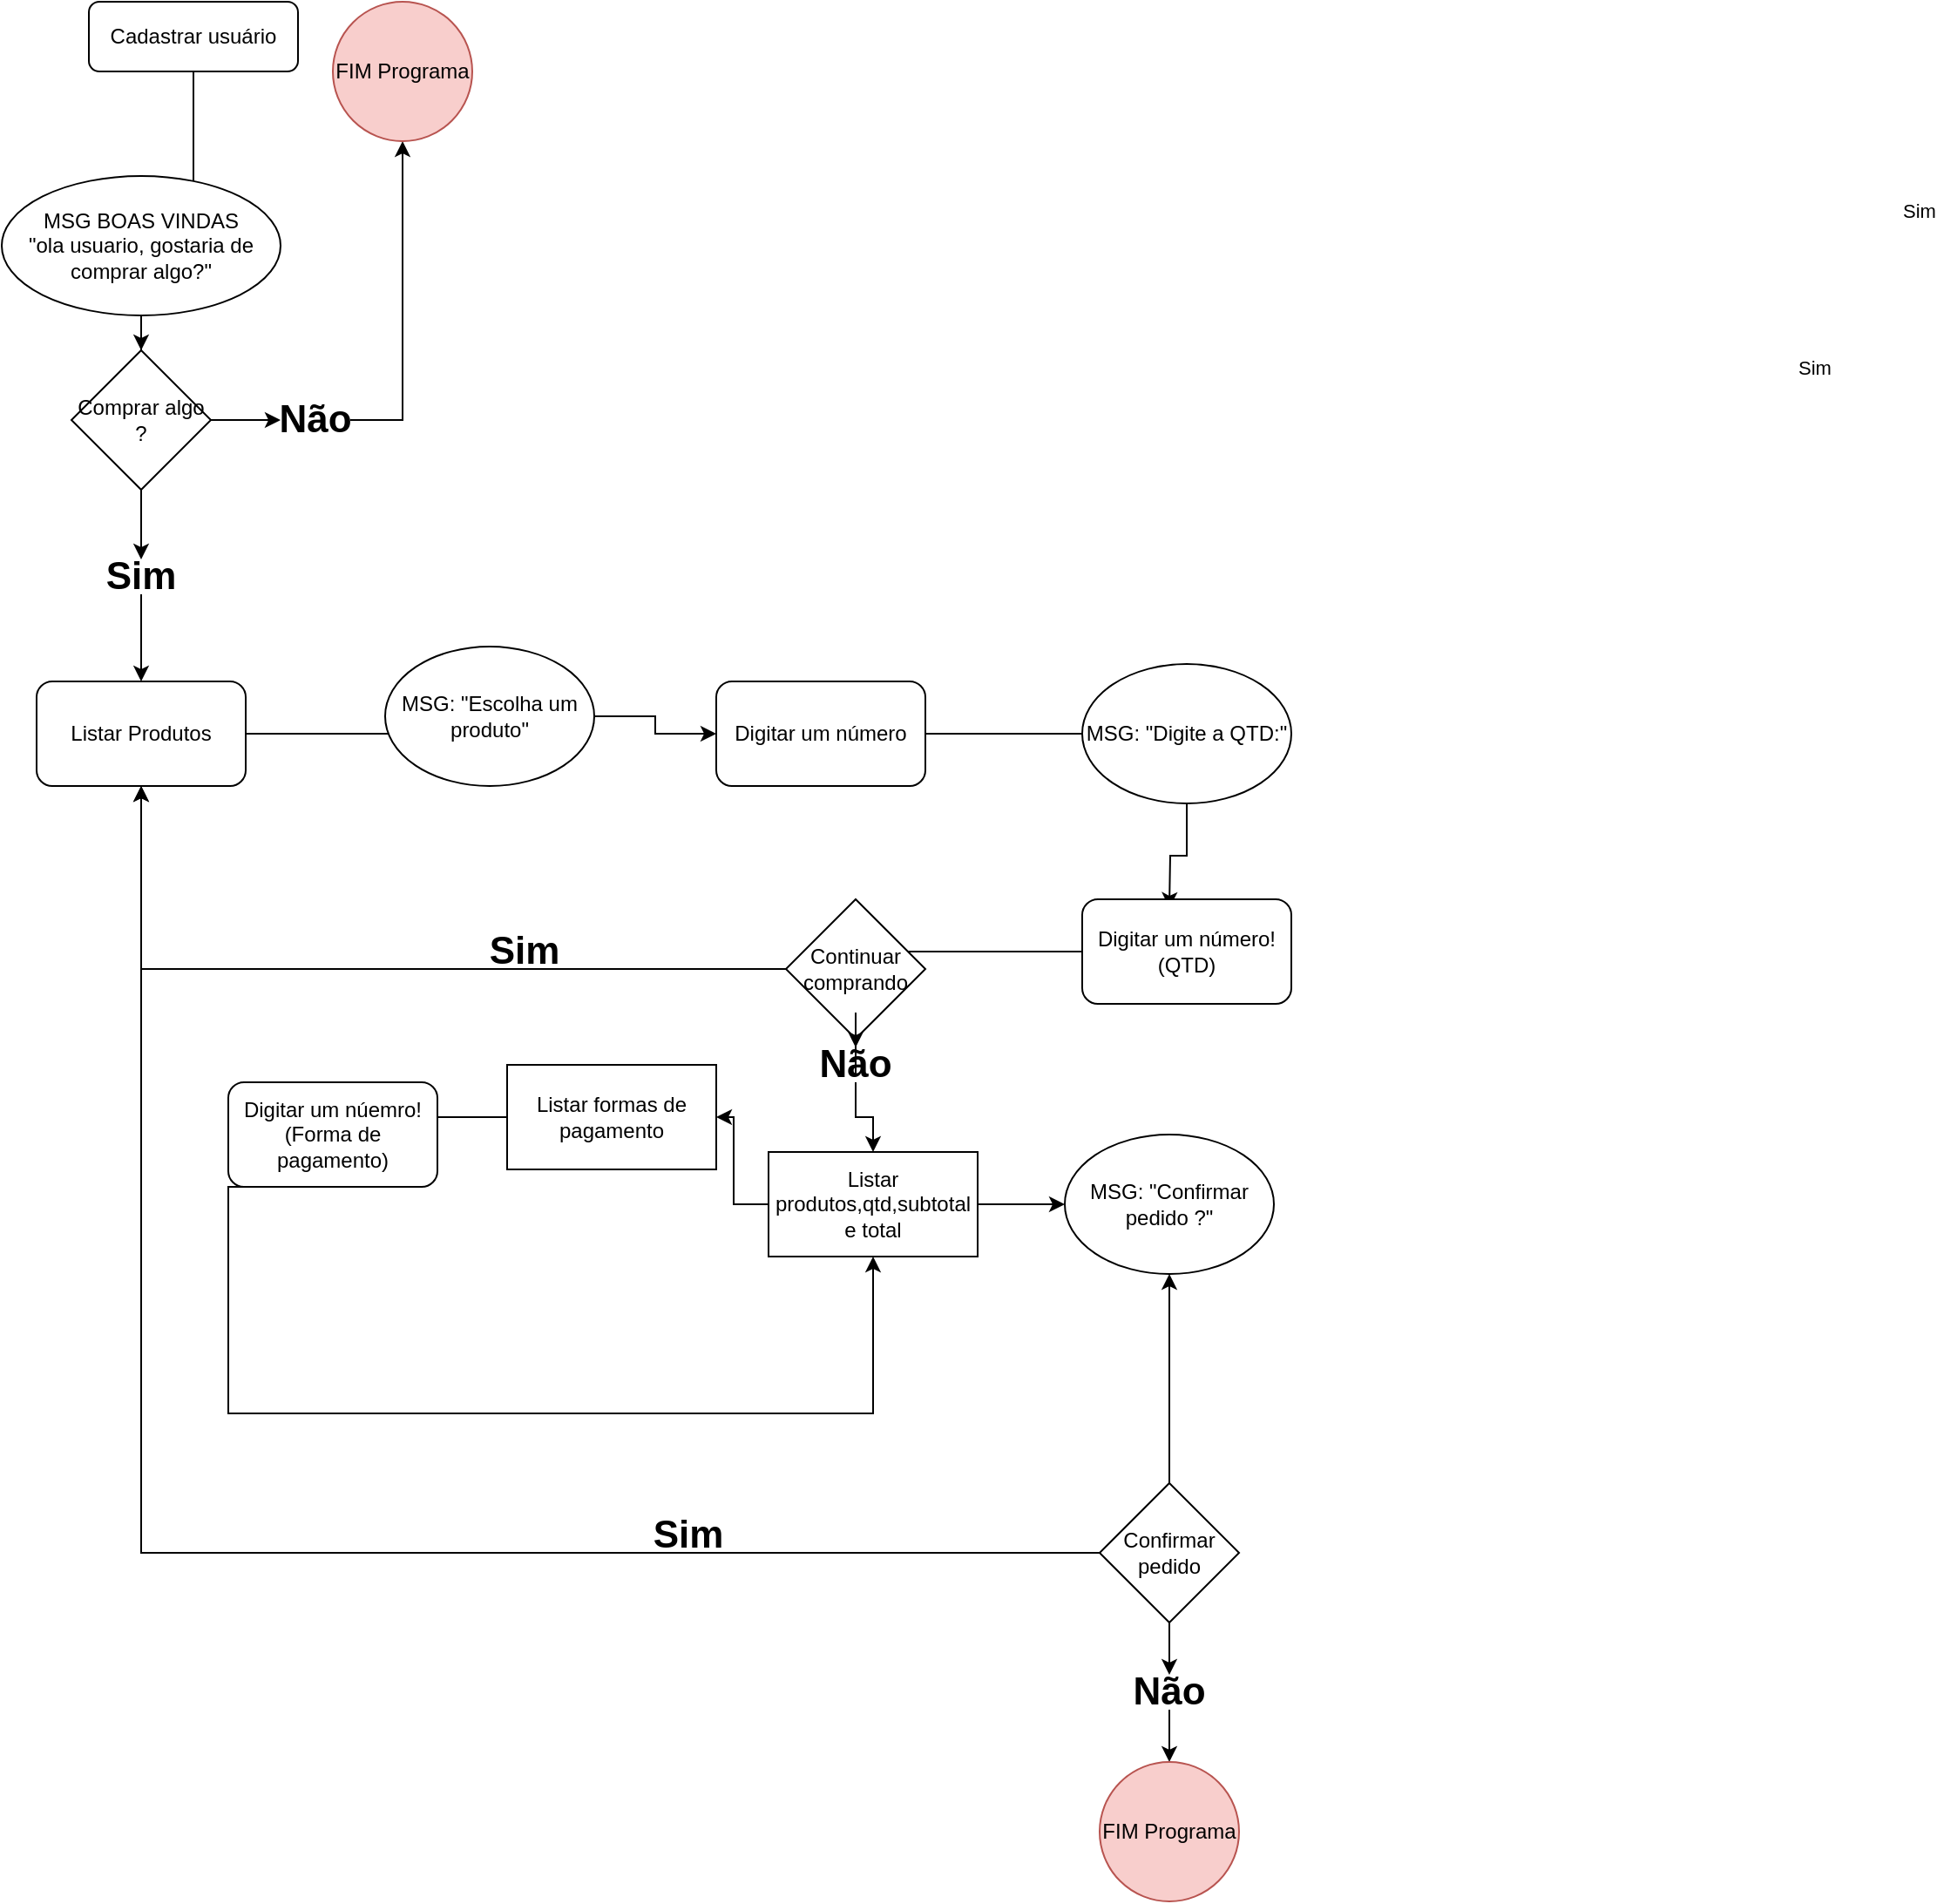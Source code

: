 <mxfile version="13.7.9" type="github">
  <diagram id="C5RBs43oDa-KdzZeNtuy" name="Page-1">
    <mxGraphModel dx="868" dy="450" grid="1" gridSize="10" guides="1" tooltips="1" connect="1" arrows="1" fold="1" page="1" pageScale="1" pageWidth="827" pageHeight="1169" math="0" shadow="0">
      <root>
        <mxCell id="WIyWlLk6GJQsqaUBKTNV-0" />
        <mxCell id="WIyWlLk6GJQsqaUBKTNV-1" parent="WIyWlLk6GJQsqaUBKTNV-0" />
        <mxCell id="WIyWlLk6GJQsqaUBKTNV-2" value="" style="rounded=0;html=1;jettySize=auto;orthogonalLoop=1;fontSize=11;endArrow=block;endFill=0;endSize=8;strokeWidth=1;shadow=0;labelBackgroundColor=none;edgeStyle=orthogonalEdgeStyle;exitX=0.5;exitY=1;exitDx=0;exitDy=0;" parent="WIyWlLk6GJQsqaUBKTNV-1" source="WIyWlLk6GJQsqaUBKTNV-3" edge="1">
          <mxGeometry relative="1" as="geometry">
            <mxPoint x="100" y="170" as="targetPoint" />
            <Array as="points">
              <mxPoint x="150" y="170" />
            </Array>
          </mxGeometry>
        </mxCell>
        <mxCell id="WIyWlLk6GJQsqaUBKTNV-3" value="Cadastrar usuário&lt;br&gt;" style="rounded=1;whiteSpace=wrap;html=1;fontSize=12;glass=0;strokeWidth=1;shadow=0;" parent="WIyWlLk6GJQsqaUBKTNV-1" vertex="1">
          <mxGeometry x="90" y="40" width="120" height="40" as="geometry" />
        </mxCell>
        <mxCell id="dfJ9Bs6l_IiPZPkpstBQ-2" style="edgeStyle=orthogonalEdgeStyle;rounded=0;orthogonalLoop=1;jettySize=auto;html=1;" parent="WIyWlLk6GJQsqaUBKTNV-1" source="dfJ9Bs6l_IiPZPkpstBQ-1" target="dfJ9Bs6l_IiPZPkpstBQ-3" edge="1">
          <mxGeometry relative="1" as="geometry">
            <mxPoint x="120" y="280" as="targetPoint" />
          </mxGeometry>
        </mxCell>
        <mxCell id="dfJ9Bs6l_IiPZPkpstBQ-1" value="MSG BOAS VINDAS&lt;br&gt;&quot;ola usuario, gostaria de comprar algo?&quot;" style="ellipse;whiteSpace=wrap;html=1;" parent="WIyWlLk6GJQsqaUBKTNV-1" vertex="1">
          <mxGeometry x="40" y="140" width="160" height="80" as="geometry" />
        </mxCell>
        <mxCell id="dfJ9Bs6l_IiPZPkpstBQ-7" value="Sim" style="edgeStyle=orthogonalEdgeStyle;rounded=0;orthogonalLoop=1;jettySize=auto;html=1;exitX=0.5;exitY=1;exitDx=0;exitDy=0;verticalAlign=middle;" parent="WIyWlLk6GJQsqaUBKTNV-1" source="k5lFmeTRm_TGdbMEGIs_-2" target="dfJ9Bs6l_IiPZPkpstBQ-8" edge="1">
          <mxGeometry x="-1" y="1043" relative="1" as="geometry">
            <mxPoint x="120" y="370" as="targetPoint" />
            <mxPoint x="-23" y="-220" as="offset" />
          </mxGeometry>
        </mxCell>
        <mxCell id="dfJ9Bs6l_IiPZPkpstBQ-3" value="Comprar algo ?&lt;br&gt;" style="rhombus;whiteSpace=wrap;html=1;" parent="WIyWlLk6GJQsqaUBKTNV-1" vertex="1">
          <mxGeometry x="80" y="240" width="80" height="80" as="geometry" />
        </mxCell>
        <mxCell id="dfJ9Bs6l_IiPZPkpstBQ-6" style="edgeStyle=orthogonalEdgeStyle;rounded=0;orthogonalLoop=1;jettySize=auto;html=1;exitX=1;exitY=0.5;exitDx=0;exitDy=0;" parent="WIyWlLk6GJQsqaUBKTNV-1" source="k5lFmeTRm_TGdbMEGIs_-4" target="dfJ9Bs6l_IiPZPkpstBQ-39" edge="1">
          <mxGeometry relative="1" as="geometry">
            <mxPoint x="300" y="100" as="targetPoint" />
            <mxPoint x="160" y="280" as="sourcePoint" />
          </mxGeometry>
        </mxCell>
        <mxCell id="dfJ9Bs6l_IiPZPkpstBQ-12" style="edgeStyle=orthogonalEdgeStyle;rounded=0;orthogonalLoop=1;jettySize=auto;html=1;exitX=1;exitY=0.5;exitDx=0;exitDy=0;entryX=0.417;entryY=0.625;entryDx=0;entryDy=0;entryPerimeter=0;" parent="WIyWlLk6GJQsqaUBKTNV-1" source="dfJ9Bs6l_IiPZPkpstBQ-8" target="dfJ9Bs6l_IiPZPkpstBQ-11" edge="1">
          <mxGeometry relative="1" as="geometry" />
        </mxCell>
        <mxCell id="dfJ9Bs6l_IiPZPkpstBQ-8" value="Listar Produtos" style="rounded=1;whiteSpace=wrap;html=1;" parent="WIyWlLk6GJQsqaUBKTNV-1" vertex="1">
          <mxGeometry x="60" y="430" width="120" height="60" as="geometry" />
        </mxCell>
        <mxCell id="dfJ9Bs6l_IiPZPkpstBQ-13" style="edgeStyle=orthogonalEdgeStyle;rounded=0;orthogonalLoop=1;jettySize=auto;html=1;exitX=1;exitY=0.5;exitDx=0;exitDy=0;" parent="WIyWlLk6GJQsqaUBKTNV-1" source="dfJ9Bs6l_IiPZPkpstBQ-11" target="dfJ9Bs6l_IiPZPkpstBQ-14" edge="1">
          <mxGeometry relative="1" as="geometry">
            <mxPoint x="450" y="450" as="targetPoint" />
          </mxGeometry>
        </mxCell>
        <mxCell id="dfJ9Bs6l_IiPZPkpstBQ-11" value="MSG: &quot;Escolha um produto&quot;" style="ellipse;whiteSpace=wrap;html=1;" parent="WIyWlLk6GJQsqaUBKTNV-1" vertex="1">
          <mxGeometry x="260" y="410" width="120" height="80" as="geometry" />
        </mxCell>
        <mxCell id="dfJ9Bs6l_IiPZPkpstBQ-16" style="edgeStyle=orthogonalEdgeStyle;rounded=0;orthogonalLoop=1;jettySize=auto;html=1;exitX=1;exitY=0.5;exitDx=0;exitDy=0;entryX=0.583;entryY=0.5;entryDx=0;entryDy=0;entryPerimeter=0;" parent="WIyWlLk6GJQsqaUBKTNV-1" source="dfJ9Bs6l_IiPZPkpstBQ-14" target="dfJ9Bs6l_IiPZPkpstBQ-15" edge="1">
          <mxGeometry relative="1" as="geometry" />
        </mxCell>
        <mxCell id="dfJ9Bs6l_IiPZPkpstBQ-14" value="Digitar um número" style="rounded=1;whiteSpace=wrap;html=1;" parent="WIyWlLk6GJQsqaUBKTNV-1" vertex="1">
          <mxGeometry x="450" y="430" width="120" height="60" as="geometry" />
        </mxCell>
        <mxCell id="dfJ9Bs6l_IiPZPkpstBQ-17" style="edgeStyle=orthogonalEdgeStyle;rounded=0;orthogonalLoop=1;jettySize=auto;html=1;exitX=0.5;exitY=1;exitDx=0;exitDy=0;" parent="WIyWlLk6GJQsqaUBKTNV-1" source="dfJ9Bs6l_IiPZPkpstBQ-15" edge="1">
          <mxGeometry relative="1" as="geometry">
            <mxPoint x="710" y="560" as="targetPoint" />
          </mxGeometry>
        </mxCell>
        <mxCell id="dfJ9Bs6l_IiPZPkpstBQ-15" value="MSG: &quot;Digite a QTD:&quot;" style="ellipse;whiteSpace=wrap;html=1;" parent="WIyWlLk6GJQsqaUBKTNV-1" vertex="1">
          <mxGeometry x="660" y="420" width="120" height="80" as="geometry" />
        </mxCell>
        <mxCell id="dfJ9Bs6l_IiPZPkpstBQ-19" style="edgeStyle=orthogonalEdgeStyle;rounded=0;orthogonalLoop=1;jettySize=auto;html=1;" parent="WIyWlLk6GJQsqaUBKTNV-1" source="dfJ9Bs6l_IiPZPkpstBQ-18" edge="1">
          <mxGeometry relative="1" as="geometry">
            <mxPoint x="540" y="585" as="targetPoint" />
          </mxGeometry>
        </mxCell>
        <mxCell id="dfJ9Bs6l_IiPZPkpstBQ-18" value="Digitar um número! (QTD)" style="rounded=1;whiteSpace=wrap;html=1;" parent="WIyWlLk6GJQsqaUBKTNV-1" vertex="1">
          <mxGeometry x="660" y="555" width="120" height="60" as="geometry" />
        </mxCell>
        <mxCell id="dfJ9Bs6l_IiPZPkpstBQ-21" style="edgeStyle=orthogonalEdgeStyle;rounded=0;orthogonalLoop=1;jettySize=auto;html=1;" parent="WIyWlLk6GJQsqaUBKTNV-1" source="dfJ9Bs6l_IiPZPkpstBQ-20" target="dfJ9Bs6l_IiPZPkpstBQ-8" edge="1">
          <mxGeometry relative="1" as="geometry" />
        </mxCell>
        <mxCell id="dfJ9Bs6l_IiPZPkpstBQ-28" style="edgeStyle=orthogonalEdgeStyle;rounded=0;orthogonalLoop=1;jettySize=auto;html=1;exitX=0.5;exitY=1;exitDx=0;exitDy=0;" parent="WIyWlLk6GJQsqaUBKTNV-1" source="k5lFmeTRm_TGdbMEGIs_-8" target="dfJ9Bs6l_IiPZPkpstBQ-27" edge="1">
          <mxGeometry relative="1" as="geometry" />
        </mxCell>
        <mxCell id="dfJ9Bs6l_IiPZPkpstBQ-20" value="Continuar comprando" style="rhombus;whiteSpace=wrap;html=1;" parent="WIyWlLk6GJQsqaUBKTNV-1" vertex="1">
          <mxGeometry x="490" y="555" width="80" height="80" as="geometry" />
        </mxCell>
        <mxCell id="dfJ9Bs6l_IiPZPkpstBQ-26" style="edgeStyle=orthogonalEdgeStyle;rounded=0;orthogonalLoop=1;jettySize=auto;html=1;entryX=0.633;entryY=0.333;entryDx=0;entryDy=0;entryPerimeter=0;" parent="WIyWlLk6GJQsqaUBKTNV-1" source="dfJ9Bs6l_IiPZPkpstBQ-23" target="dfJ9Bs6l_IiPZPkpstBQ-25" edge="1">
          <mxGeometry relative="1" as="geometry" />
        </mxCell>
        <mxCell id="dfJ9Bs6l_IiPZPkpstBQ-23" value="Listar formas de pagamento" style="rounded=0;whiteSpace=wrap;html=1;" parent="WIyWlLk6GJQsqaUBKTNV-1" vertex="1">
          <mxGeometry x="330" y="650" width="120" height="60" as="geometry" />
        </mxCell>
        <mxCell id="dfJ9Bs6l_IiPZPkpstBQ-30" style="edgeStyle=orthogonalEdgeStyle;rounded=0;orthogonalLoop=1;jettySize=auto;html=1;exitX=0.5;exitY=1;exitDx=0;exitDy=0;" parent="WIyWlLk6GJQsqaUBKTNV-1" source="dfJ9Bs6l_IiPZPkpstBQ-25" target="dfJ9Bs6l_IiPZPkpstBQ-27" edge="1">
          <mxGeometry relative="1" as="geometry">
            <Array as="points">
              <mxPoint x="170" y="850" />
              <mxPoint x="540" y="850" />
            </Array>
          </mxGeometry>
        </mxCell>
        <mxCell id="dfJ9Bs6l_IiPZPkpstBQ-25" value="Digitar um núemro!(Forma de pagamento)" style="rounded=1;whiteSpace=wrap;html=1;" parent="WIyWlLk6GJQsqaUBKTNV-1" vertex="1">
          <mxGeometry x="170" y="660" width="120" height="60" as="geometry" />
        </mxCell>
        <mxCell id="dfJ9Bs6l_IiPZPkpstBQ-29" style="edgeStyle=orthogonalEdgeStyle;rounded=0;orthogonalLoop=1;jettySize=auto;html=1;exitX=0;exitY=0.5;exitDx=0;exitDy=0;" parent="WIyWlLk6GJQsqaUBKTNV-1" source="dfJ9Bs6l_IiPZPkpstBQ-27" target="dfJ9Bs6l_IiPZPkpstBQ-23" edge="1">
          <mxGeometry relative="1" as="geometry" />
        </mxCell>
        <mxCell id="dfJ9Bs6l_IiPZPkpstBQ-32" style="edgeStyle=orthogonalEdgeStyle;rounded=0;orthogonalLoop=1;jettySize=auto;html=1;exitX=1;exitY=0.5;exitDx=0;exitDy=0;" parent="WIyWlLk6GJQsqaUBKTNV-1" source="dfJ9Bs6l_IiPZPkpstBQ-27" target="dfJ9Bs6l_IiPZPkpstBQ-31" edge="1">
          <mxGeometry relative="1" as="geometry" />
        </mxCell>
        <mxCell id="dfJ9Bs6l_IiPZPkpstBQ-27" value="Listar produtos,qtd,subtotal e total" style="rounded=0;whiteSpace=wrap;html=1;" parent="WIyWlLk6GJQsqaUBKTNV-1" vertex="1">
          <mxGeometry x="480" y="700" width="120" height="60" as="geometry" />
        </mxCell>
        <mxCell id="dfJ9Bs6l_IiPZPkpstBQ-31" value="MSG: &quot;Confirmar pedido ?&quot;" style="ellipse;whiteSpace=wrap;html=1;" parent="WIyWlLk6GJQsqaUBKTNV-1" vertex="1">
          <mxGeometry x="650" y="690" width="120" height="80" as="geometry" />
        </mxCell>
        <mxCell id="dfJ9Bs6l_IiPZPkpstBQ-35" value="" style="edgeStyle=orthogonalEdgeStyle;rounded=0;orthogonalLoop=1;jettySize=auto;html=1;" parent="WIyWlLk6GJQsqaUBKTNV-1" source="dfJ9Bs6l_IiPZPkpstBQ-34" target="dfJ9Bs6l_IiPZPkpstBQ-31" edge="1">
          <mxGeometry relative="1" as="geometry" />
        </mxCell>
        <mxCell id="dfJ9Bs6l_IiPZPkpstBQ-36" style="edgeStyle=orthogonalEdgeStyle;rounded=0;orthogonalLoop=1;jettySize=auto;html=1;" parent="WIyWlLk6GJQsqaUBKTNV-1" source="dfJ9Bs6l_IiPZPkpstBQ-34" target="dfJ9Bs6l_IiPZPkpstBQ-8" edge="1">
          <mxGeometry relative="1" as="geometry" />
        </mxCell>
        <mxCell id="dfJ9Bs6l_IiPZPkpstBQ-38" style="edgeStyle=orthogonalEdgeStyle;rounded=0;orthogonalLoop=1;jettySize=auto;html=1;" parent="WIyWlLk6GJQsqaUBKTNV-1" source="k5lFmeTRm_TGdbMEGIs_-6" target="dfJ9Bs6l_IiPZPkpstBQ-37" edge="1">
          <mxGeometry relative="1" as="geometry" />
        </mxCell>
        <mxCell id="dfJ9Bs6l_IiPZPkpstBQ-34" value="Confirmar pedido" style="rhombus;whiteSpace=wrap;html=1;" parent="WIyWlLk6GJQsqaUBKTNV-1" vertex="1">
          <mxGeometry x="670" y="890" width="80" height="80" as="geometry" />
        </mxCell>
        <mxCell id="dfJ9Bs6l_IiPZPkpstBQ-37" value="FIM Programa&lt;br&gt;" style="ellipse;whiteSpace=wrap;html=1;aspect=fixed;fillColor=#f8cecc;strokeColor=#b85450;" parent="WIyWlLk6GJQsqaUBKTNV-1" vertex="1">
          <mxGeometry x="670" y="1050" width="80" height="80" as="geometry" />
        </mxCell>
        <mxCell id="dfJ9Bs6l_IiPZPkpstBQ-39" value="FIM Programa&lt;br&gt;" style="ellipse;whiteSpace=wrap;html=1;aspect=fixed;fillColor=#f8cecc;strokeColor=#b85450;" parent="WIyWlLk6GJQsqaUBKTNV-1" vertex="1">
          <mxGeometry x="230" y="40" width="80" height="80" as="geometry" />
        </mxCell>
        <mxCell id="k5lFmeTRm_TGdbMEGIs_-0" value="&lt;font style=&quot;font-size: 22px&quot;&gt;Sim&lt;/font&gt;" style="text;html=1;strokeColor=none;fillColor=none;align=center;verticalAlign=middle;whiteSpace=wrap;rounded=0;fontStyle=1;fontSize=14;" vertex="1" parent="WIyWlLk6GJQsqaUBKTNV-1">
          <mxGeometry x="414" y="910" width="40" height="20" as="geometry" />
        </mxCell>
        <mxCell id="k5lFmeTRm_TGdbMEGIs_-1" value="&lt;font style=&quot;font-size: 22px&quot;&gt;Sim&lt;/font&gt;" style="text;html=1;strokeColor=none;fillColor=none;align=center;verticalAlign=middle;whiteSpace=wrap;rounded=0;fontStyle=1;fontSize=14;" vertex="1" parent="WIyWlLk6GJQsqaUBKTNV-1">
          <mxGeometry x="320" y="575" width="40" height="20" as="geometry" />
        </mxCell>
        <mxCell id="k5lFmeTRm_TGdbMEGIs_-2" value="&lt;font style=&quot;font-size: 22px&quot;&gt;Sim&lt;/font&gt;" style="text;html=1;strokeColor=none;fillColor=none;align=center;verticalAlign=middle;whiteSpace=wrap;rounded=0;fontStyle=1;fontSize=14;" vertex="1" parent="WIyWlLk6GJQsqaUBKTNV-1">
          <mxGeometry x="100" y="360" width="40" height="20" as="geometry" />
        </mxCell>
        <mxCell id="k5lFmeTRm_TGdbMEGIs_-3" value="Sim" style="edgeStyle=orthogonalEdgeStyle;rounded=0;orthogonalLoop=1;jettySize=auto;html=1;exitX=0.5;exitY=1;exitDx=0;exitDy=0;" edge="1" parent="WIyWlLk6GJQsqaUBKTNV-1" source="dfJ9Bs6l_IiPZPkpstBQ-3" target="k5lFmeTRm_TGdbMEGIs_-2">
          <mxGeometry x="-1" y="963" relative="1" as="geometry">
            <mxPoint x="120" y="430" as="targetPoint" />
            <mxPoint x="120" y="320" as="sourcePoint" />
            <mxPoint x="-3" y="-70" as="offset" />
          </mxGeometry>
        </mxCell>
        <mxCell id="k5lFmeTRm_TGdbMEGIs_-4" value="&lt;font style=&quot;font-size: 22px&quot;&gt;Não&lt;/font&gt;" style="text;html=1;strokeColor=none;fillColor=none;align=center;verticalAlign=middle;whiteSpace=wrap;rounded=0;fontStyle=1;fontSize=14;" vertex="1" parent="WIyWlLk6GJQsqaUBKTNV-1">
          <mxGeometry x="200" y="270" width="40" height="20" as="geometry" />
        </mxCell>
        <mxCell id="k5lFmeTRm_TGdbMEGIs_-5" style="edgeStyle=orthogonalEdgeStyle;rounded=0;orthogonalLoop=1;jettySize=auto;html=1;exitX=1;exitY=0.5;exitDx=0;exitDy=0;" edge="1" parent="WIyWlLk6GJQsqaUBKTNV-1" source="dfJ9Bs6l_IiPZPkpstBQ-3" target="k5lFmeTRm_TGdbMEGIs_-4">
          <mxGeometry relative="1" as="geometry">
            <mxPoint x="270" y="120" as="targetPoint" />
            <mxPoint x="160" y="280" as="sourcePoint" />
          </mxGeometry>
        </mxCell>
        <mxCell id="k5lFmeTRm_TGdbMEGIs_-6" value="&lt;font style=&quot;font-size: 22px&quot;&gt;Não&lt;/font&gt;" style="text;html=1;strokeColor=none;fillColor=none;align=center;verticalAlign=middle;whiteSpace=wrap;rounded=0;fontStyle=1;fontSize=14;" vertex="1" parent="WIyWlLk6GJQsqaUBKTNV-1">
          <mxGeometry x="690" y="1000" width="40" height="20" as="geometry" />
        </mxCell>
        <mxCell id="k5lFmeTRm_TGdbMEGIs_-7" style="edgeStyle=orthogonalEdgeStyle;rounded=0;orthogonalLoop=1;jettySize=auto;html=1;" edge="1" parent="WIyWlLk6GJQsqaUBKTNV-1" source="dfJ9Bs6l_IiPZPkpstBQ-34" target="k5lFmeTRm_TGdbMEGIs_-6">
          <mxGeometry relative="1" as="geometry">
            <mxPoint x="710" y="970" as="sourcePoint" />
            <mxPoint x="710" y="1050" as="targetPoint" />
          </mxGeometry>
        </mxCell>
        <mxCell id="k5lFmeTRm_TGdbMEGIs_-8" value="&lt;font style=&quot;font-size: 22px&quot;&gt;Não&lt;/font&gt;" style="text;html=1;strokeColor=none;fillColor=none;align=center;verticalAlign=middle;whiteSpace=wrap;rounded=0;fontStyle=1;fontSize=14;" vertex="1" parent="WIyWlLk6GJQsqaUBKTNV-1">
          <mxGeometry x="510" y="640" width="40" height="20" as="geometry" />
        </mxCell>
        <mxCell id="k5lFmeTRm_TGdbMEGIs_-9" style="edgeStyle=orthogonalEdgeStyle;rounded=0;orthogonalLoop=1;jettySize=auto;html=1;exitX=0.5;exitY=1;exitDx=0;exitDy=0;" edge="1" parent="WIyWlLk6GJQsqaUBKTNV-1" source="dfJ9Bs6l_IiPZPkpstBQ-20" target="k5lFmeTRm_TGdbMEGIs_-8">
          <mxGeometry relative="1" as="geometry">
            <mxPoint x="530" y="635" as="sourcePoint" />
            <mxPoint x="540" y="700" as="targetPoint" />
          </mxGeometry>
        </mxCell>
      </root>
    </mxGraphModel>
  </diagram>
</mxfile>
